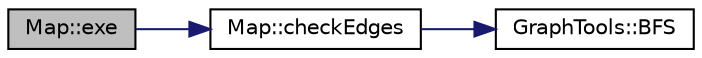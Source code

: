 digraph "Map::exe"
{
 // INTERACTIVE_SVG=YES
  bgcolor="transparent";
  edge [fontname="Helvetica",fontsize="10",labelfontname="Helvetica",labelfontsize="10"];
  node [fontname="Helvetica",fontsize="10",shape=record];
  rankdir="LR";
  Node1 [label="Map::exe",height=0.2,width=0.4,color="black", fillcolor="grey75", style="filled", fontcolor="black"];
  Node1 -> Node2 [color="midnightblue",fontsize="10",style="solid",fontname="Helvetica"];
  Node2 [label="Map::checkEdges",height=0.2,width=0.4,color="black",URL="$class_map.html#adcaba5f11ec1b7fef29a0a1e62632373"];
  Node2 -> Node3 [color="midnightblue",fontsize="10",style="solid",fontname="Helvetica"];
  Node3 [label="GraphTools::BFS",height=0.2,width=0.4,color="black",URL="$class_graph_tools.html#ade51007699cbd681c1a37946609c46ee"];
}
